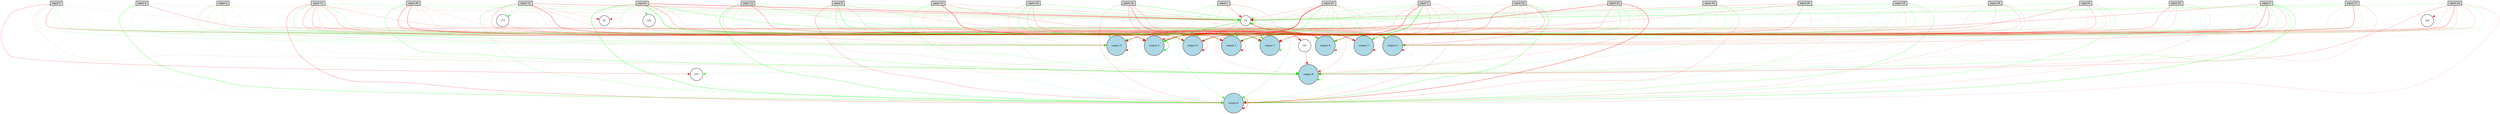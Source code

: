 digraph {
	node [fontsize=9 height=0.2 shape=circle width=0.2]
	"input 1" [fillcolor=lightgray shape=box style=filled]
	"input 2" [fillcolor=lightgray shape=box style=filled]
	"input 3" [fillcolor=lightgray shape=box style=filled]
	"input 4" [fillcolor=lightgray shape=box style=filled]
	"input 5" [fillcolor=lightgray shape=box style=filled]
	"input 6" [fillcolor=lightgray shape=box style=filled]
	"input 7" [fillcolor=lightgray shape=box style=filled]
	"input 8" [fillcolor=lightgray shape=box style=filled]
	"input 9" [fillcolor=lightgray shape=box style=filled]
	"input 10" [fillcolor=lightgray shape=box style=filled]
	"input 11" [fillcolor=lightgray shape=box style=filled]
	"input 12" [fillcolor=lightgray shape=box style=filled]
	"input 13" [fillcolor=lightgray shape=box style=filled]
	"input 14" [fillcolor=lightgray shape=box style=filled]
	"input 15" [fillcolor=lightgray shape=box style=filled]
	"input 16" [fillcolor=lightgray shape=box style=filled]
	"input 17" [fillcolor=lightgray shape=box style=filled]
	"input 18" [fillcolor=lightgray shape=box style=filled]
	"input 19" [fillcolor=lightgray shape=box style=filled]
	"input 20" [fillcolor=lightgray shape=box style=filled]
	"input 21" [fillcolor=lightgray shape=box style=filled]
	"input 22" [fillcolor=lightgray shape=box style=filled]
	"input 23" [fillcolor=lightgray shape=box style=filled]
	"input 24" [fillcolor=lightgray shape=box style=filled]
	"input 25" [fillcolor=lightgray shape=box style=filled]
	"input 26" [fillcolor=lightgray shape=box style=filled]
	"output 0" [fillcolor=lightblue style=filled]
	"output 1" [fillcolor=lightblue style=filled]
	"output 2" [fillcolor=lightblue style=filled]
	"output 3" [fillcolor=lightblue style=filled]
	"output 4" [fillcolor=lightblue style=filled]
	"output 5" [fillcolor=lightblue style=filled]
	"output 6" [fillcolor=lightblue style=filled]
	"output 7" [fillcolor=lightblue style=filled]
	"output 8" [fillcolor=lightblue style=filled]
	"output 9" [fillcolor=lightblue style=filled]
	162 [fillcolor=white style=filled]
	235 [fillcolor=white style=filled]
	329 [fillcolor=white style=filled]
	174 [fillcolor=white style=filled]
	81 [fillcolor=white style=filled]
	24 [fillcolor=white style=filled]
	191 [fillcolor=white style=filled]
	"input 1" -> 24 [color=red penwidth=0.6026919231177192 style=solid]
	"input 2" -> 24 [color=red penwidth=0.2398438908442556 style=dotted]
	"input 3" -> 24 [color=red penwidth=0.20096039582552616 style=dotted]
	"input 4" -> 24 [color=red penwidth=0.1148628425461109 style=solid]
	"input 5" -> 24 [color=green penwidth=0.15536613550253214 style=solid]
	"input 6" -> 24 [color=red penwidth=1.0030772474828926 style=solid]
	"input 7" -> 24 [color=green penwidth=0.27250010065767005 style=solid]
	"input 8" -> 24 [color=green penwidth=0.3093327182634954 style=solid]
	"input 9" -> 24 [color=green penwidth=0.41520579440516303 style=solid]
	"input 10" -> 24 [color=red penwidth=0.1561015808975355 style=solid]
	"input 11" -> 24 [color=green penwidth=0.31823988304881323 style=solid]
	"input 12" -> 24 [color=green penwidth=0.3393589841125887 style=solid]
	"input 13" -> 24 [color=red penwidth=0.303990626507958 style=solid]
	"input 14" -> 24 [color=green penwidth=0.48536791811161484 style=solid]
	"input 15" -> 24 [color=red penwidth=0.5673673517278819 style=solid]
	"input 16" -> 24 [color=green penwidth=0.6560811940912469 style=solid]
	"input 17" -> 24 [color=green penwidth=0.3808778828050846 style=solid]
	"input 18" -> 24 [color=green penwidth=0.32064443867619846 style=dotted]
	"input 19" -> 24 [color=green penwidth=0.5134451178080587 style=solid]
	"input 20" -> 24 [color=red penwidth=0.3782581102898731 style=solid]
	"input 21" -> 24 [color=red penwidth=0.31196551098872094 style=solid]
	"input 22" -> 24 [color=green penwidth=0.34199858421351714 style=solid]
	"input 23" -> 24 [color=green penwidth=0.20108114675092464 style=solid]
	"input 24" -> 24 [color=green penwidth=0.1144218827501214 style=solid]
	"input 25" -> 24 [color=red penwidth=0.15201940370211978 style=dotted]
	"input 26" -> 24 [color=green penwidth=0.2612886448861238 style=solid]
	24 -> "output 0" [color=green penwidth=0.9978799074431782 style=solid]
	24 -> "output 1" [color=green penwidth=0.3062388078952606 style=dotted]
	24 -> "output 2" [color=green penwidth=0.3829416589868837 style=solid]
	24 -> "output 3" [color=red penwidth=0.24067777157498835 style=solid]
	24 -> "output 4" [color=red penwidth=0.4610484269334306 style=solid]
	24 -> "output 5" [color=red penwidth=0.14062088100833725 style=solid]
	24 -> "output 6" [color=green penwidth=0.45171354468273384 style=solid]
	24 -> "output 7" [color=green penwidth=0.32774133860279997 style=dotted]
	24 -> "output 8" [color=green penwidth=0.48918742330802933 style=dotted]
	24 -> "output 9" [color=green penwidth=0.18295729179982806 style=dotted]
	"input 1" -> "output 0" [color=red penwidth=0.10540288213963515 style=solid]
	"input 1" -> "output 1" [color=green penwidth=0.3160018041718775 style=dotted]
	"input 1" -> "output 2" [color=red penwidth=0.10498294333025195 style=solid]
	"input 1" -> "output 3" [color=red penwidth=0.2927415035750759 style=solid]
	"input 1" -> "output 4" [color=green penwidth=0.38479490738748234 style=solid]
	"input 1" -> "output 5" [color=green penwidth=0.2740947245000587 style=solid]
	"input 1" -> "output 6" [color=green penwidth=0.36232226038488025 style=solid]
	"input 1" -> "output 7" [color=green penwidth=0.3540094391541152 style=solid]
	"input 1" -> "output 8" [color=red penwidth=0.2188245112058134 style=solid]
	"input 1" -> "output 9" [color=green penwidth=0.1896819315824218 style=solid]
	"input 2" -> "output 0" [color=green penwidth=0.9556155938117273 style=dotted]
	"input 2" -> "output 1" [color=green penwidth=0.34893651335169107 style=solid]
	"input 2" -> "output 2" [color=green penwidth=0.33494032186955824 style=dotted]
	"input 2" -> "output 3" [color=red penwidth=0.24145341589329114 style=dotted]
	"input 2" -> "output 4" [color=green penwidth=0.16299101758885026 style=solid]
	"input 2" -> "output 5" [color=red penwidth=0.22715508484021962 style=solid]
	"input 2" -> "output 6" [color=green penwidth=0.11941180545277555 style=solid]
	"input 2" -> "output 7" [color=green penwidth=0.17466517493014086 style=dotted]
	"input 2" -> "output 8" [color=green penwidth=0.6811568646054321 style=dotted]
	"input 2" -> "output 9" [color=green penwidth=0.2821625233305025 style=solid]
	"input 3" -> "output 1" [color=green penwidth=0.3193689504609035 style=solid]
	"input 3" -> "output 2" [color=red penwidth=0.4143982796432274 style=solid]
	"input 3" -> "output 3" [color=green penwidth=0.49314500535767325 style=solid]
	"input 3" -> "output 4" [color=green penwidth=0.26712282996202286 style=solid]
	"input 3" -> "output 5" [color=red penwidth=0.4648526512359792 style=solid]
	"input 3" -> "output 6" [color=green penwidth=0.6654299975600256 style=solid]
	"input 3" -> "output 7" [color=red penwidth=0.8330162365653587 style=solid]
	"input 3" -> "output 8" [color=green penwidth=0.4363117344639187 style=solid]
	"input 3" -> "output 9" [color=red penwidth=0.6388526268371586 style=solid]
	"input 4" -> "output 0" [color=green penwidth=0.18468031911079852 style=solid]
	"input 4" -> "output 1" [color=green penwidth=0.4647191212324425 style=dotted]
	"input 4" -> "output 4" [color=green penwidth=0.20090097523100925 style=dotted]
	"input 4" -> "output 5" [color=green penwidth=0.2570628483880869 style=solid]
	"input 4" -> "output 6" [color=green penwidth=0.6831812137042488 style=solid]
	"input 4" -> "output 7" [color=green penwidth=0.3431584273774614 style=dotted]
	"input 4" -> "output 9" [color=red penwidth=0.4207382816875359 style=solid]
	"input 5" -> "output 0" [color=red penwidth=0.5773440697147114 style=solid]
	"input 5" -> "output 1" [color=green penwidth=0.3353909992162013 style=solid]
	"input 5" -> "output 2" [color=red penwidth=0.1017005597954418 style=solid]
	"input 5" -> "output 3" [color=green penwidth=0.19303316813900057 style=solid]
	"input 5" -> "output 4" [color=green penwidth=0.3762799743776254 style=solid]
	"input 5" -> "output 5" [color=green penwidth=0.2727817784688516 style=solid]
	"input 5" -> "output 6" [color=red penwidth=0.27747492025845943 style=dotted]
	"input 5" -> "output 7" [color=green penwidth=0.18133230256454946 style=solid]
	"input 5" -> "output 8" [color=red penwidth=0.16339579488872952 style=solid]
	"input 5" -> "output 9" [color=red penwidth=0.24651453781771776 style=dotted]
	"input 6" -> "output 0" [color=green penwidth=0.43823598453834234 style=solid]
	"input 6" -> "output 1" [color=red penwidth=0.2500150591112243 style=dotted]
	"input 6" -> "output 2" [color=green penwidth=0.6034198242554112 style=solid]
	"input 6" -> "output 3" [color=red penwidth=0.22350605903320442 style=solid]
	"input 6" -> "output 4" [color=red penwidth=0.13853713026980638 style=solid]
	"input 6" -> "output 5" [color=red penwidth=0.12387237612630081 style=solid]
	"input 6" -> "output 6" [color=green penwidth=0.8181077499658543 style=solid]
	"input 6" -> "output 7" [color=green penwidth=1.1327590727872634 style=solid]
	"input 6" -> "output 8" [color=red penwidth=0.3490330311812012 style=dotted]
	"input 6" -> "output 9" [color=red penwidth=0.6214600014799042 style=solid]
	"input 7" -> "output 0" [color=red penwidth=0.340537274776321 style=solid]
	"input 7" -> "output 1" [color=green penwidth=1.509191443213406 style=solid]
	"input 7" -> "output 2" [color=red penwidth=0.24858228643115285 style=dotted]
	"input 7" -> "output 3" [color=red penwidth=0.34433164827298046 style=solid]
	"input 7" -> "output 4" [color=red penwidth=1.074214746981813 style=solid]
	"input 7" -> "output 5" [color=green penwidth=0.3170753882693741 style=solid]
	"input 7" -> "output 6" [color=red penwidth=0.30026409223957695 style=solid]
	"input 7" -> "output 7" [color=red penwidth=0.2521497469850694 style=dotted]
	"input 7" -> "output 8" [color=red penwidth=0.4062660619379067 style=dotted]
	"input 7" -> "output 9" [color=red penwidth=0.4323095731598988 style=solid]
	"input 8" -> "output 0" [color=red penwidth=0.455744277010226 style=solid]
	"input 8" -> "output 1" [color=green penwidth=0.3067092485160072 style=dotted]
	"input 8" -> "output 2" [color=red penwidth=0.2826465392198435 style=solid]
	"input 8" -> "output 3" [color=red penwidth=0.5088195774143384 style=solid]
	"input 8" -> "output 4" [color=red penwidth=0.2166592702419906 style=solid]
	"input 8" -> "output 6" [color=green penwidth=0.4216893054122388 style=solid]
	"input 8" -> "output 7" [color=green penwidth=0.1077517497684915 style=dotted]
	"input 8" -> "output 8" [color=red penwidth=0.1309612638346853 style=solid]
	"input 8" -> "output 9" [color=red penwidth=0.6985844278186358 style=dotted]
	"input 9" -> "output 0" [color=green penwidth=0.18918865304118512 style=solid]
	"input 9" -> "output 1" [color=green penwidth=0.8260153979875668 style=solid]
	"input 9" -> "output 2" [color=red penwidth=0.28286811052467153 style=solid]
	"input 9" -> "output 3" [color=green penwidth=0.10496024241559004 style=solid]
	"input 9" -> "output 4" [color=red penwidth=0.38586960296633666 style=solid]
	"input 9" -> "output 5" [color=red penwidth=0.5590256765145374 style=dotted]
	"input 9" -> "output 6" [color=red penwidth=0.4458866956005997 style=solid]
	"input 9" -> "output 7" [color=red penwidth=0.1548077821762524 style=dotted]
	"input 9" -> "output 8" [color=red penwidth=0.2077851346972879 style=solid]
	"input 9" -> "output 9" [color=red penwidth=0.3253657372836461 style=solid]
	"input 10" -> "output 0" [color=red penwidth=0.737992049987911 style=solid]
	"input 10" -> "output 1" [color=green penwidth=0.38652266394308277 style=dotted]
	"input 10" -> "output 2" [color=red penwidth=0.547301670507312 style=solid]
	"input 10" -> "output 3" [color=red penwidth=0.3776454778200119 style=dotted]
	"input 10" -> "output 4" [color=red penwidth=0.16116423136961788 style=solid]
	"input 10" -> "output 5" [color=green penwidth=0.22770577891719626 style=solid]
	"input 10" -> "output 6" [color=green penwidth=0.6982471075456315 style=solid]
	"input 10" -> "output 7" [color=green penwidth=0.280185102067668 style=solid]
	"input 10" -> "output 8" [color=green penwidth=0.3165560607100433 style=solid]
	"input 10" -> "output 9" [color=red penwidth=0.2704105447932489 style=solid]
	"input 11" -> "output 0" [color=red penwidth=0.5523939054513392 style=solid]
	"input 11" -> "output 1" [color=red penwidth=0.20968745257379565 style=solid]
	"input 11" -> "output 2" [color=red penwidth=0.3138798155394529 style=solid]
	"input 11" -> "output 3" [color=green penwidth=0.3862623470450317 style=solid]
	"input 11" -> "output 4" [color=red penwidth=0.5107484903720698 style=solid]
	"input 11" -> "output 5" [color=green penwidth=0.4699187131309984 style=solid]
	"input 11" -> "output 6" [color=red penwidth=0.5522298933781047 style=solid]
	"input 11" -> "output 7" [color=green penwidth=0.20102691386162408 style=solid]
	"input 11" -> "output 8" [color=green penwidth=0.18972992545409378 style=solid]
	"input 11" -> "output 9" [color=red penwidth=0.45275943350355685 style=solid]
	"input 12" -> "output 0" [color=green penwidth=0.33017732878936107 style=solid]
	"input 12" -> "output 1" [color=green penwidth=0.19890354537384924 style=dotted]
	"input 12" -> "output 2" [color=green penwidth=0.42219773556548046 style=solid]
	"input 12" -> "output 3" [color=green penwidth=0.11916061846011049 style=solid]
	"input 12" -> "output 4" [color=green penwidth=0.21706912065778866 style=solid]
	"input 12" -> "output 5" [color=red penwidth=0.3028065594814595 style=solid]
	"input 12" -> "output 6" [color=green penwidth=0.6675817315241923 style=solid]
	"input 12" -> "output 7" [color=green penwidth=0.15843713932586606 style=solid]
	"input 12" -> "output 8" [color=green penwidth=0.4436845874387323 style=solid]
	"input 12" -> "output 9" [color=red penwidth=0.6954201777296811 style=solid]
	"input 13" -> "output 0" [color=red penwidth=0.249681761473647 style=solid]
	"input 13" -> "output 1" [color=red penwidth=0.18238162032330513 style=solid]
	"input 13" -> "output 2" [color=red penwidth=0.43085208450641943 style=solid]
	"input 13" -> "output 3" [color=green penwidth=0.10273934581209024 style=dotted]
	"input 13" -> "output 4" [color=green penwidth=0.10005617488332404 style=solid]
	"input 13" -> "output 5" [color=green penwidth=0.1716078854325257 style=solid]
	"input 13" -> "output 6" [color=green penwidth=0.24940102785021084 style=solid]
	"input 13" -> "output 7" [color=green penwidth=0.34852629635221377 style=solid]
	"input 13" -> "output 8" [color=green penwidth=0.3671415823199131 style=solid]
	"input 13" -> "output 9" [color=red penwidth=1.0998158040320465 style=solid]
	"input 14" -> "output 0" [color=green penwidth=0.5897996129310265 style=solid]
	"input 14" -> "output 1" [color=red penwidth=0.509711260540841 style=solid]
	"input 14" -> "output 2" [color=red penwidth=0.13203072686178627 style=solid]
	"input 14" -> "output 3" [color=green penwidth=0.12205004213959707 style=solid]
	"input 14" -> "output 4" [color=green penwidth=0.7112259928017407 style=solid]
	"input 14" -> "output 5" [color=red penwidth=0.24164183271611864 style=solid]
	"input 14" -> "output 6" [color=green penwidth=0.2169373426326976 style=solid]
	"input 14" -> "output 7" [color=green penwidth=0.2164259164346726 style=solid]
	"input 14" -> "output 8" [color=green penwidth=0.12790098962378366 style=dotted]
	"input 14" -> "output 9" [color=green penwidth=0.12964692527996075 style=solid]
	"input 15" -> "output 0" [color=red penwidth=0.4656389854424121 style=solid]
	"input 15" -> "output 1" [color=green penwidth=0.6529592206605911 style=dotted]
	"input 15" -> "output 2" [color=red penwidth=0.227276317397595 style=solid]
	"input 15" -> "output 3" [color=red penwidth=0.8460694436171933 style=solid]
	"input 15" -> "output 4" [color=green penwidth=0.15533051442841722 style=dotted]
	"input 15" -> "output 5" [color=red penwidth=0.16236919362398206 style=dotted]
	"input 15" -> "output 6" [color=green penwidth=0.3776007428199326 style=solid]
	"input 15" -> "output 7" [color=green penwidth=0.1489616217326003 style=solid]
	"input 15" -> "output 8" [color=red penwidth=0.11855289069577071 style=solid]
	"input 15" -> "output 9" [color=red penwidth=0.17660077032463398 style=solid]
	"input 16" -> "output 0" [color=red penwidth=0.24123847822573455 style=dotted]
	"input 16" -> "output 1" [color=red penwidth=0.5173733916023784 style=solid]
	"input 16" -> "output 2" [color=red penwidth=0.1989919493175234 style=solid]
	"input 16" -> "output 3" [color=green penwidth=0.11182632291543328 style=solid]
	"input 16" -> "output 4" [color=green penwidth=0.3010840591035968 style=solid]
	"input 16" -> "output 5" [color=green penwidth=0.10427828656384906 style=solid]
	"input 16" -> "output 6" [color=red penwidth=0.281578611857707 style=solid]
	"input 16" -> "output 7" [color=red penwidth=0.8744414133256868 style=solid]
	"input 16" -> "output 8" [color=green penwidth=0.15420299791665332 style=solid]
	"input 16" -> "output 9" [color=red penwidth=0.5144594761879924 style=solid]
	"input 17" -> "output 0" [color=green penwidth=0.11038357458223857 style=solid]
	"input 17" -> "output 1" [color=green penwidth=0.2049343764711548 style=solid]
	"input 17" -> "output 2" [color=red penwidth=0.12192654898166855 style=dotted]
	"input 17" -> "output 3" [color=green penwidth=0.26024957507538454 style=solid]
	"input 17" -> "output 4" [color=red penwidth=0.19611172967020046 style=solid]
	"input 17" -> "output 6" [color=green penwidth=0.10243336486147846 style=solid]
	"input 17" -> "output 7" [color=green penwidth=0.1427080093064918 style=solid]
	"input 17" -> "output 8" [color=red penwidth=0.23949231921990072 style=solid]
	"input 17" -> "output 9" [color=red penwidth=0.807611193354689 style=solid]
	"input 18" -> "output 0" [color=green penwidth=0.10066260607762337 style=solid]
	"input 18" -> "output 1" [color=green penwidth=0.31402388247581825 style=solid]
	"input 18" -> "output 2" [color=green penwidth=0.2867568885899963 style=solid]
	"input 18" -> "output 3" [color=green penwidth=0.33976880042058594 style=solid]
	"input 18" -> "output 4" [color=green penwidth=0.171254646446071 style=solid]
	"input 18" -> "output 5" [color=green penwidth=0.13381318280448087 style=solid]
	"input 18" -> "output 6" [color=red penwidth=0.31326339247314405 style=solid]
	"input 18" -> "output 7" [color=red penwidth=0.14583765359631873 style=dotted]
	"input 18" -> "output 8" [color=green penwidth=0.2592068295649951 style=solid]
	"input 18" -> "output 9" [color=red penwidth=0.1460424970878394 style=solid]
	"input 19" -> "output 0" [color=green penwidth=0.2561768548169871 style=solid]
	"input 19" -> "output 1" [color=green penwidth=0.26984186016457445 style=solid]
	"input 19" -> "output 2" [color=green penwidth=0.19933467923430487 style=dotted]
	"input 19" -> "output 3" [color=green penwidth=0.42423735440409027 style=solid]
	"input 19" -> "output 4" [color=green penwidth=0.1723865038410769 style=dotted]
	"input 19" -> "output 5" [color=green penwidth=0.14456515909095974 style=solid]
	"input 19" -> "output 6" [color=green penwidth=0.490950899986215 style=solid]
	"input 19" -> "output 7" [color=green penwidth=0.22292520782472675 style=solid]
	"input 19" -> "output 8" [color=red penwidth=0.11488602363377545 style=solid]
	"input 19" -> "output 9" [color=red penwidth=0.2274155731973342 style=solid]
	"input 20" -> "output 0" [color=red penwidth=0.46153353422541243 style=dotted]
	"input 20" -> "output 1" [color=red penwidth=0.42555201077704474 style=solid]
	"input 20" -> "output 2" [color=red penwidth=0.22327730719953054 style=dotted]
	"input 20" -> "output 3" [color=green penwidth=0.2265538934768975 style=solid]
	"input 20" -> "output 4" [color=red penwidth=0.10573861920255467 style=solid]
	"input 20" -> "output 5" [color=red penwidth=0.3836063563550337 style=solid]
	"input 20" -> "output 6" [color=green penwidth=0.2557792160135238 style=solid]
	"input 20" -> "output 7" [color=green penwidth=0.12442496149138274 style=solid]
	"input 20" -> "output 8" [color=green penwidth=0.14472851450272023 style=solid]
	"input 20" -> "output 9" [color=red penwidth=0.22031448784505842 style=solid]
	"input 21" -> "output 0" [color=red penwidth=1.6652675023731285 style=solid]
	"input 21" -> "output 1" [color=green penwidth=0.20177994162483306 style=solid]
	"input 21" -> "output 2" [color=red penwidth=0.23937145059412798 style=solid]
	"input 21" -> "output 3" [color=green penwidth=0.4274071080266577 style=solid]
	"input 21" -> "output 4" [color=green penwidth=0.617132175309141 style=solid]
	"input 21" -> "output 5" [color=red penwidth=0.23394834554409535 style=solid]
	"input 21" -> "output 6" [color=green penwidth=0.2425062537699243 style=solid]
	"input 21" -> "output 7" [color=red penwidth=0.23338953791710465 style=solid]
	"input 21" -> "output 8" [color=red penwidth=0.3096275107702894 style=solid]
	"input 21" -> "output 9" [color=green penwidth=0.3415374692693661 style=solid]
	"input 22" -> "output 0" [color=red penwidth=0.7777790005295927 style=solid]
	"input 22" -> "output 1" [color=green penwidth=0.12366839206019693 style=solid]
	"input 22" -> "output 2" [color=red penwidth=0.10474827894466311 style=solid]
	"input 22" -> "output 3" [color=green penwidth=0.5249291691399292 style=dotted]
	"input 22" -> "output 4" [color=red penwidth=0.36131375351054684 style=solid]
	"input 22" -> "output 5" [color=red penwidth=0.2233177034012111 style=solid]
	"input 22" -> "output 6" [color=red penwidth=0.22844492439947175 style=solid]
	"input 22" -> "output 7" [color=red penwidth=0.30724157711602207 style=solid]
	"input 22" -> "output 8" [color=red penwidth=0.40948378461823376 style=solid]
	"input 22" -> "output 9" [color=green penwidth=0.32676420667133244 style=solid]
	"input 23" -> "output 0" [color=green penwidth=0.21020445604271978 style=dotted]
	"input 23" -> "output 1" [color=red penwidth=0.44739358647937255 style=solid]
	"input 23" -> "output 2" [color=green penwidth=0.12687324290206567 style=solid]
	"input 23" -> "output 3" [color=green penwidth=0.3886260985344805 style=solid]
	"input 23" -> "output 4" [color=red penwidth=0.12378924846323719 style=solid]
	"input 23" -> "output 5" [color=red penwidth=0.927891671489471 style=solid]
	"input 23" -> "output 6" [color=red penwidth=0.874282844903016 style=solid]
	"input 23" -> "output 7" [color=red penwidth=0.15332345151294352 style=solid]
	"input 23" -> "output 8" [color=red penwidth=0.2470612966123876 style=solid]
	"input 23" -> "output 9" [color=green penwidth=0.45947766530435985 style=solid]
	"input 24" -> "output 0" [color=red penwidth=0.20372842097851407 style=solid]
	"input 24" -> "output 1" [color=green penwidth=0.2740073763700278 style=dotted]
	"input 24" -> "output 2" [color=red penwidth=0.318151451322354 style=solid]
	"input 24" -> "output 3" [color=green penwidth=0.3750773932561948 style=dotted]
	"input 24" -> "output 4" [color=red penwidth=0.5032132112725017 style=dotted]
	"input 24" -> "output 5" [color=red penwidth=0.4553148805385394 style=dotted]
	"input 24" -> "output 6" [color=red penwidth=0.21978727850469915 style=solid]
	"input 24" -> "output 7" [color=red penwidth=0.36657298443193165 style=solid]
	"input 24" -> "output 8" [color=green penwidth=0.14455219625486948 style=solid]
	"input 24" -> "output 9" [color=red penwidth=0.17478104706106462 style=solid]
	"input 25" -> "output 0" [color=green penwidth=0.1023094393083909 style=dotted]
	"input 25" -> "output 1" [color=red penwidth=0.19958037254294458 style=solid]
	"input 25" -> "output 2" [color=green penwidth=0.19269772722567352 style=solid]
	"input 25" -> "output 3" [color=green penwidth=0.25548138898690087 style=solid]
	"input 25" -> "output 4" [color=red penwidth=0.5197199539839747 style=solid]
	"input 25" -> "output 5" [color=green penwidth=0.16249446612546442 style=solid]
	"input 25" -> "output 6" [color=red penwidth=0.2287314310780647 style=solid]
	"input 25" -> "output 7" [color=red penwidth=0.28751687560140826 style=solid]
	"input 25" -> "output 8" [color=green penwidth=0.15107025134938837 style=solid]
	"input 25" -> "output 9" [color=green penwidth=0.16260659809252753 style=solid]
	"input 26" -> "output 0" [color=red penwidth=0.6904203883465265 style=solid]
	"input 26" -> "output 1" [color=red penwidth=0.1623701172972119 style=solid]
	"input 26" -> "output 2" [color=red penwidth=0.19688229283827646 style=solid]
	"input 26" -> "output 3" [color=red penwidth=0.20957986917890675 style=dotted]
	"input 26" -> "output 4" [color=red penwidth=0.8432776736356801 style=solid]
	"input 26" -> "output 5" [color=red penwidth=0.34773106130475007 style=dotted]
	"input 26" -> "output 6" [color=red penwidth=0.251260468159838 style=dotted]
	"input 26" -> "output 7" [color=red penwidth=0.5492489890862674 style=dotted]
	"input 26" -> "output 8" [color=green penwidth=0.5435534586000738 style=solid]
	"input 26" -> "output 9" [color=red penwidth=0.20781923973668903 style=solid]
	"output 0" -> "output 0" [color=green penwidth=1.0619121434477292 style=solid]
	"output 1" -> "output 1" [color=red penwidth=0.2907637675632925 style=solid]
	"output 2" -> "output 2" [color=red penwidth=0.26984216863214205 style=solid]
	"output 3" -> "output 3" [color=red penwidth=0.23903199137588668 style=solid]
	"output 4" -> "output 4" [color=red penwidth=0.45074108510455724 style=solid]
	"output 5" -> "output 5" [color=red penwidth=0.1609206646949195 style=solid]
	"output 6" -> "output 6" [color=red penwidth=0.7280132348017944 style=solid]
	"output 7" -> "output 7" [color=green penwidth=0.1838920739825057 style=solid]
	"output 8" -> "output 8" [color=green penwidth=0.5213403956405147 style=solid]
	"output 9" -> "output 9" [color=red penwidth=0.22340875840049723 style=dotted]
	24 -> 24 [color=green penwidth=1.05307158170881 style=solid]
	"input 9" -> 81 [color=red penwidth=0.10861762493361789 style=solid]
	81 -> "output 5" [color=green penwidth=0.14610527021966127 style=solid]
	"input 22" -> 162 [color=red penwidth=0.1623080509993748 style=solid]
	"input 15" -> 174 [color=green penwidth=0.25870137400876814 style=solid]
	174 -> "output 4" [color=red penwidth=0.4081326669673384 style=solid]
	24 -> 191 [color=red penwidth=1.0690971581892759 style=solid]
	191 -> "output 8" [color=red penwidth=0.6768387170087508 style=solid]
	"input 5" -> 235 [color=red penwidth=0.4870119394267003 style=solid]
	235 -> "output 6" [color=green penwidth=0.1734105061402743 style=solid]
	"output 0" -> 235 [color=green penwidth=0.23303732292207488 style=solid]
	"input 6" -> 329 [color=green penwidth=0.17475838063518523 style=solid]
	329 -> "output 1" [color=red penwidth=0.11894323728849059 style=solid]
	"input 15" -> 81 [color=red penwidth=0.2169903992853967 style=solid]
}
